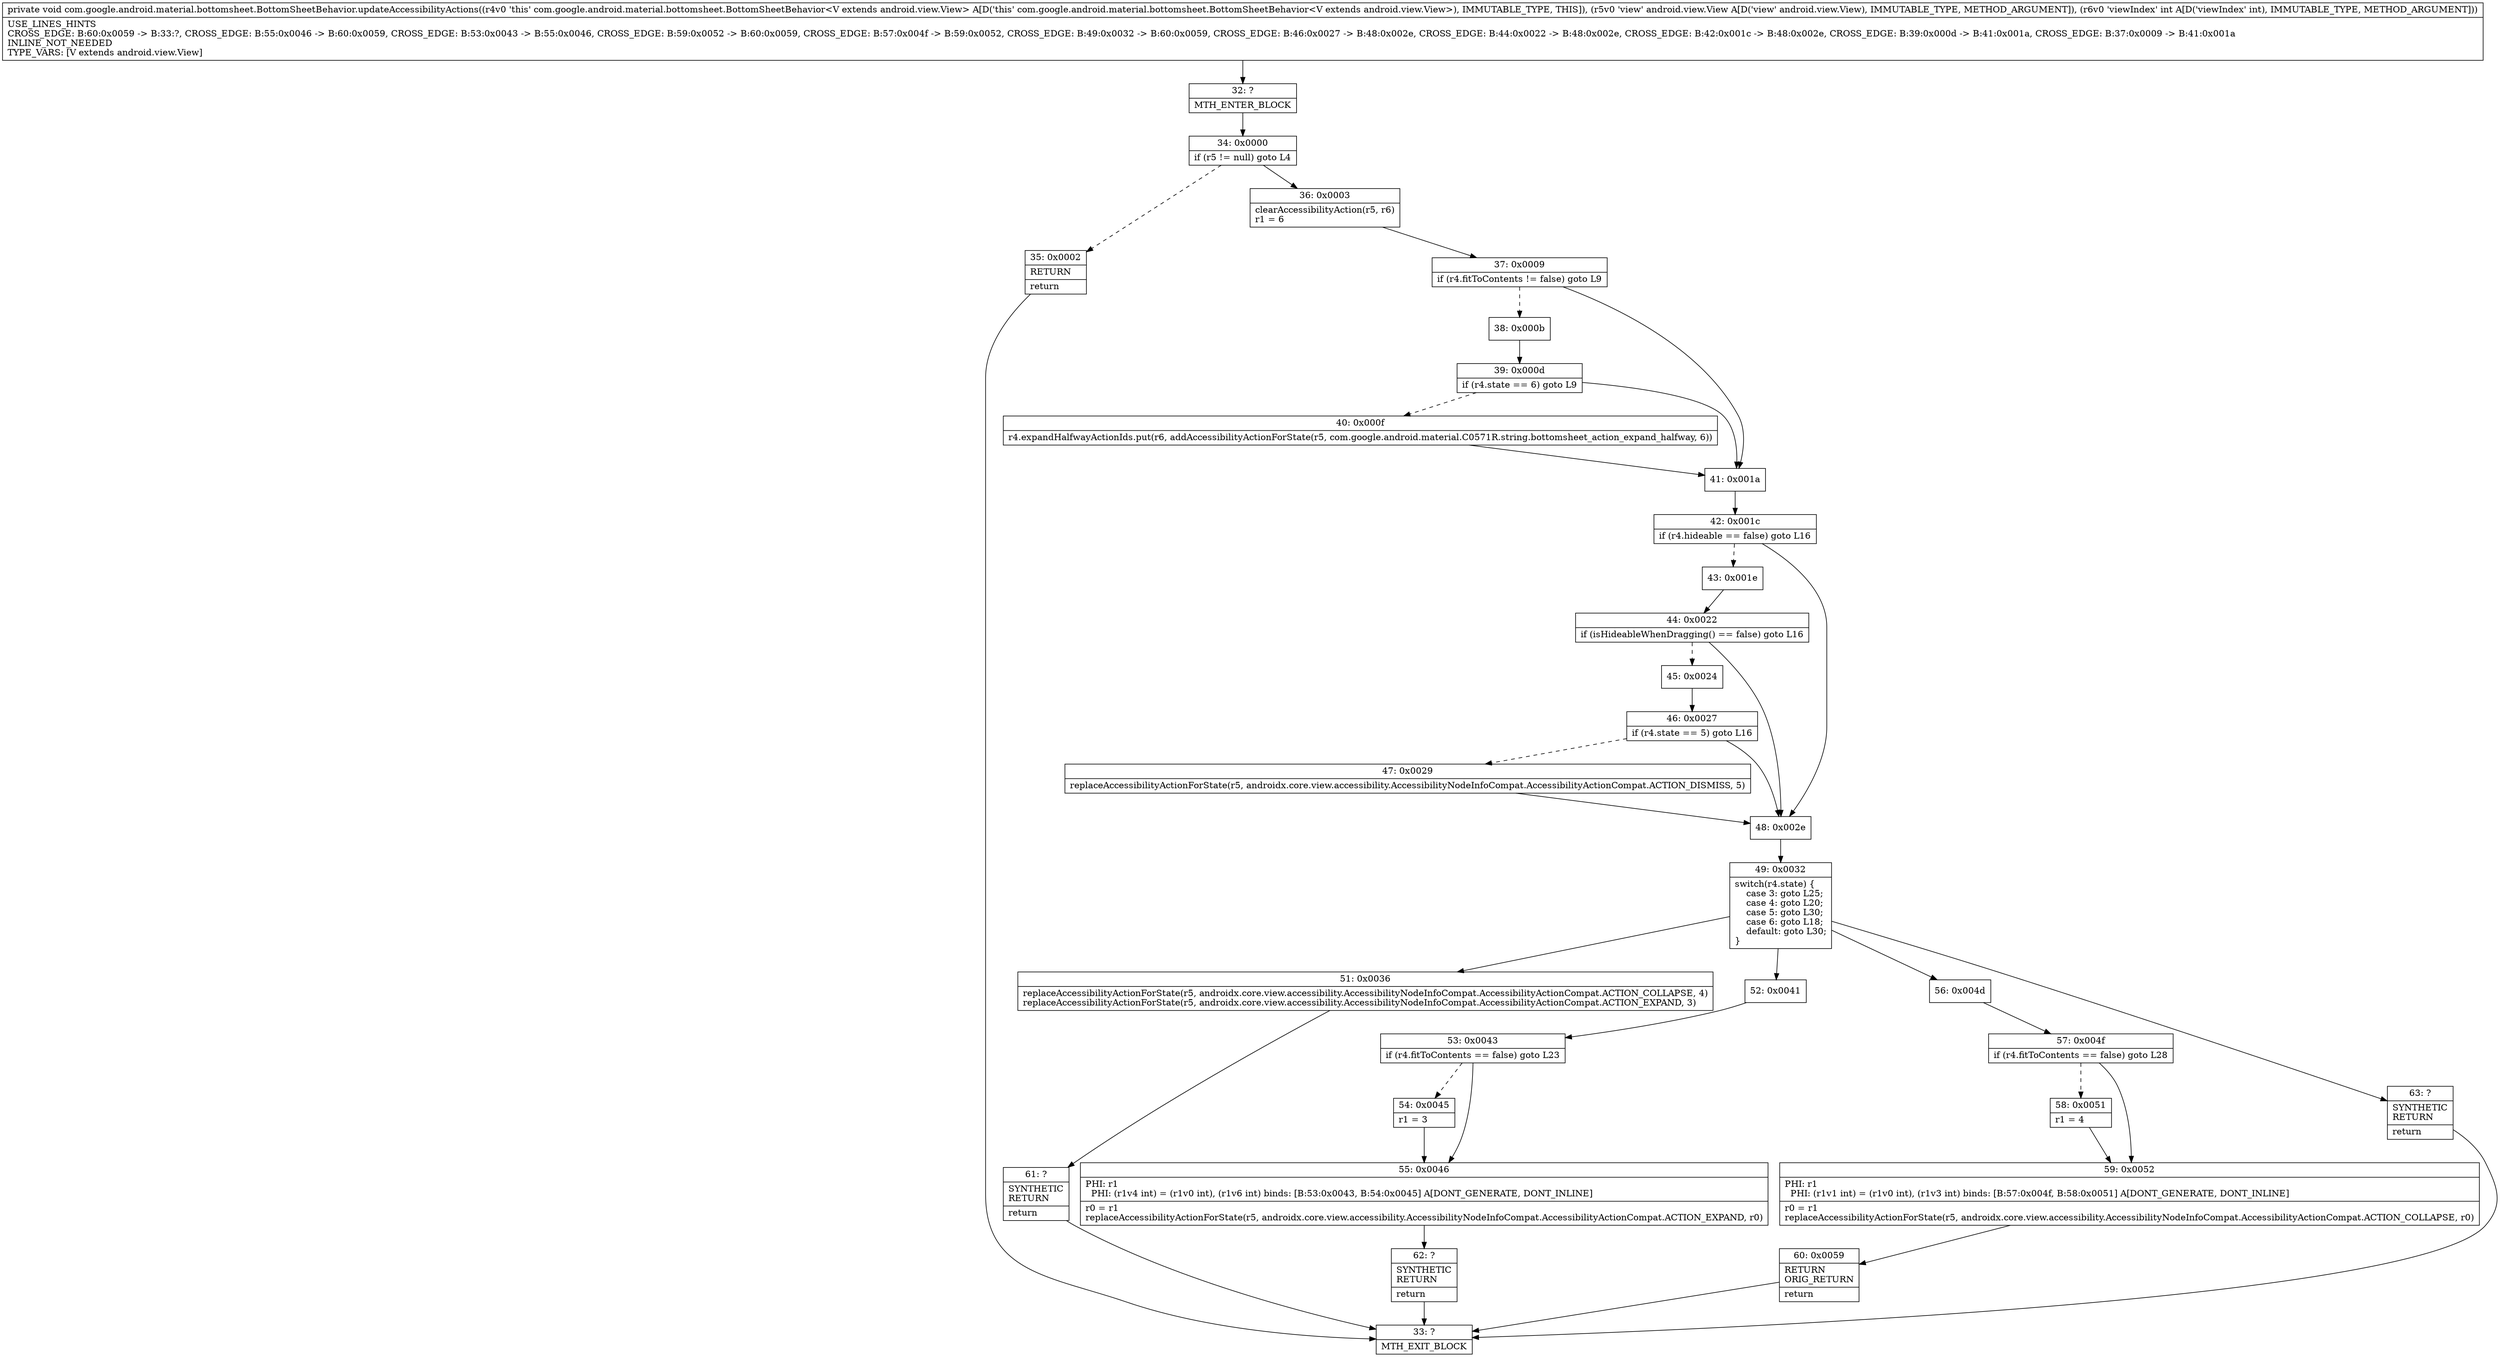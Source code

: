 digraph "CFG forcom.google.android.material.bottomsheet.BottomSheetBehavior.updateAccessibilityActions(Landroid\/view\/View;I)V" {
Node_32 [shape=record,label="{32\:\ ?|MTH_ENTER_BLOCK\l}"];
Node_34 [shape=record,label="{34\:\ 0x0000|if (r5 != null) goto L4\l}"];
Node_35 [shape=record,label="{35\:\ 0x0002|RETURN\l|return\l}"];
Node_33 [shape=record,label="{33\:\ ?|MTH_EXIT_BLOCK\l}"];
Node_36 [shape=record,label="{36\:\ 0x0003|clearAccessibilityAction(r5, r6)\lr1 = 6\l}"];
Node_37 [shape=record,label="{37\:\ 0x0009|if (r4.fitToContents != false) goto L9\l}"];
Node_38 [shape=record,label="{38\:\ 0x000b}"];
Node_39 [shape=record,label="{39\:\ 0x000d|if (r4.state == 6) goto L9\l}"];
Node_40 [shape=record,label="{40\:\ 0x000f|r4.expandHalfwayActionIds.put(r6, addAccessibilityActionForState(r5, com.google.android.material.C0571R.string.bottomsheet_action_expand_halfway, 6))\l}"];
Node_41 [shape=record,label="{41\:\ 0x001a}"];
Node_42 [shape=record,label="{42\:\ 0x001c|if (r4.hideable == false) goto L16\l}"];
Node_43 [shape=record,label="{43\:\ 0x001e}"];
Node_44 [shape=record,label="{44\:\ 0x0022|if (isHideableWhenDragging() == false) goto L16\l}"];
Node_45 [shape=record,label="{45\:\ 0x0024}"];
Node_46 [shape=record,label="{46\:\ 0x0027|if (r4.state == 5) goto L16\l}"];
Node_47 [shape=record,label="{47\:\ 0x0029|replaceAccessibilityActionForState(r5, androidx.core.view.accessibility.AccessibilityNodeInfoCompat.AccessibilityActionCompat.ACTION_DISMISS, 5)\l}"];
Node_48 [shape=record,label="{48\:\ 0x002e}"];
Node_49 [shape=record,label="{49\:\ 0x0032|switch(r4.state) \{\l    case 3: goto L25;\l    case 4: goto L20;\l    case 5: goto L30;\l    case 6: goto L18;\l    default: goto L30;\l\}\l}"];
Node_51 [shape=record,label="{51\:\ 0x0036|replaceAccessibilityActionForState(r5, androidx.core.view.accessibility.AccessibilityNodeInfoCompat.AccessibilityActionCompat.ACTION_COLLAPSE, 4)\lreplaceAccessibilityActionForState(r5, androidx.core.view.accessibility.AccessibilityNodeInfoCompat.AccessibilityActionCompat.ACTION_EXPAND, 3)\l}"];
Node_61 [shape=record,label="{61\:\ ?|SYNTHETIC\lRETURN\l|return\l}"];
Node_52 [shape=record,label="{52\:\ 0x0041}"];
Node_53 [shape=record,label="{53\:\ 0x0043|if (r4.fitToContents == false) goto L23\l}"];
Node_54 [shape=record,label="{54\:\ 0x0045|r1 = 3\l}"];
Node_55 [shape=record,label="{55\:\ 0x0046|PHI: r1 \l  PHI: (r1v4 int) = (r1v0 int), (r1v6 int) binds: [B:53:0x0043, B:54:0x0045] A[DONT_GENERATE, DONT_INLINE]\l|r0 = r1\lreplaceAccessibilityActionForState(r5, androidx.core.view.accessibility.AccessibilityNodeInfoCompat.AccessibilityActionCompat.ACTION_EXPAND, r0)\l}"];
Node_62 [shape=record,label="{62\:\ ?|SYNTHETIC\lRETURN\l|return\l}"];
Node_56 [shape=record,label="{56\:\ 0x004d}"];
Node_57 [shape=record,label="{57\:\ 0x004f|if (r4.fitToContents == false) goto L28\l}"];
Node_58 [shape=record,label="{58\:\ 0x0051|r1 = 4\l}"];
Node_59 [shape=record,label="{59\:\ 0x0052|PHI: r1 \l  PHI: (r1v1 int) = (r1v0 int), (r1v3 int) binds: [B:57:0x004f, B:58:0x0051] A[DONT_GENERATE, DONT_INLINE]\l|r0 = r1\lreplaceAccessibilityActionForState(r5, androidx.core.view.accessibility.AccessibilityNodeInfoCompat.AccessibilityActionCompat.ACTION_COLLAPSE, r0)\l}"];
Node_60 [shape=record,label="{60\:\ 0x0059|RETURN\lORIG_RETURN\l|return\l}"];
Node_63 [shape=record,label="{63\:\ ?|SYNTHETIC\lRETURN\l|return\l}"];
MethodNode[shape=record,label="{private void com.google.android.material.bottomsheet.BottomSheetBehavior.updateAccessibilityActions((r4v0 'this' com.google.android.material.bottomsheet.BottomSheetBehavior\<V extends android.view.View\> A[D('this' com.google.android.material.bottomsheet.BottomSheetBehavior\<V extends android.view.View\>), IMMUTABLE_TYPE, THIS]), (r5v0 'view' android.view.View A[D('view' android.view.View), IMMUTABLE_TYPE, METHOD_ARGUMENT]), (r6v0 'viewIndex' int A[D('viewIndex' int), IMMUTABLE_TYPE, METHOD_ARGUMENT]))  | USE_LINES_HINTS\lCROSS_EDGE: B:60:0x0059 \-\> B:33:?, CROSS_EDGE: B:55:0x0046 \-\> B:60:0x0059, CROSS_EDGE: B:53:0x0043 \-\> B:55:0x0046, CROSS_EDGE: B:59:0x0052 \-\> B:60:0x0059, CROSS_EDGE: B:57:0x004f \-\> B:59:0x0052, CROSS_EDGE: B:49:0x0032 \-\> B:60:0x0059, CROSS_EDGE: B:46:0x0027 \-\> B:48:0x002e, CROSS_EDGE: B:44:0x0022 \-\> B:48:0x002e, CROSS_EDGE: B:42:0x001c \-\> B:48:0x002e, CROSS_EDGE: B:39:0x000d \-\> B:41:0x001a, CROSS_EDGE: B:37:0x0009 \-\> B:41:0x001a\lINLINE_NOT_NEEDED\lTYPE_VARS: [V extends android.view.View]\l}"];
MethodNode -> Node_32;Node_32 -> Node_34;
Node_34 -> Node_35[style=dashed];
Node_34 -> Node_36;
Node_35 -> Node_33;
Node_36 -> Node_37;
Node_37 -> Node_38[style=dashed];
Node_37 -> Node_41;
Node_38 -> Node_39;
Node_39 -> Node_40[style=dashed];
Node_39 -> Node_41;
Node_40 -> Node_41;
Node_41 -> Node_42;
Node_42 -> Node_43[style=dashed];
Node_42 -> Node_48;
Node_43 -> Node_44;
Node_44 -> Node_45[style=dashed];
Node_44 -> Node_48;
Node_45 -> Node_46;
Node_46 -> Node_47[style=dashed];
Node_46 -> Node_48;
Node_47 -> Node_48;
Node_48 -> Node_49;
Node_49 -> Node_51;
Node_49 -> Node_52;
Node_49 -> Node_56;
Node_49 -> Node_63;
Node_51 -> Node_61;
Node_61 -> Node_33;
Node_52 -> Node_53;
Node_53 -> Node_54[style=dashed];
Node_53 -> Node_55;
Node_54 -> Node_55;
Node_55 -> Node_62;
Node_62 -> Node_33;
Node_56 -> Node_57;
Node_57 -> Node_58[style=dashed];
Node_57 -> Node_59;
Node_58 -> Node_59;
Node_59 -> Node_60;
Node_60 -> Node_33;
Node_63 -> Node_33;
}

